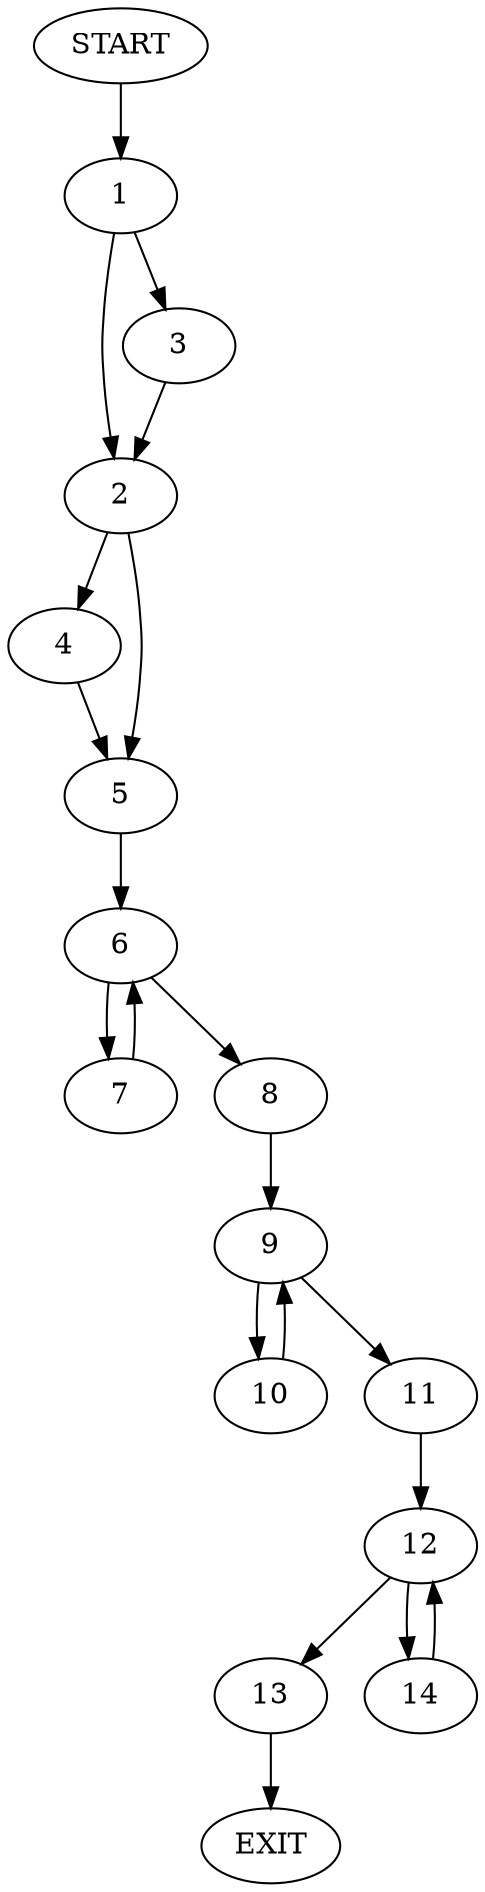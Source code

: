 digraph {
0 [label="START"]
15 [label="EXIT"]
0 -> 1
1 -> 2
1 -> 3
2 -> 4
2 -> 5
3 -> 2
4 -> 5
5 -> 6
6 -> 7
6 -> 8
7 -> 6
8 -> 9
9 -> 10
9 -> 11
10 -> 9
11 -> 12
12 -> 13
12 -> 14
14 -> 12
13 -> 15
}
